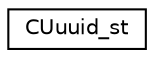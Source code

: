 digraph G
{
  edge [fontname="Helvetica",fontsize="10",labelfontname="Helvetica",labelfontsize="10"];
  node [fontname="Helvetica",fontsize="10",shape=record];
  rankdir=LR;
  Node1 [label="CUuuid_st",height=0.2,width=0.4,color="black", fillcolor="white", style="filled",URL="$db/def/structCUuuid__st.html"];
}
